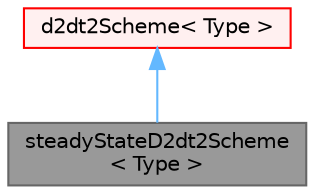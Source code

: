 digraph "steadyStateD2dt2Scheme&lt; Type &gt;"
{
 // LATEX_PDF_SIZE
  bgcolor="transparent";
  edge [fontname=Helvetica,fontsize=10,labelfontname=Helvetica,labelfontsize=10];
  node [fontname=Helvetica,fontsize=10,shape=box,height=0.2,width=0.4];
  Node1 [id="Node000001",label="steadyStateD2dt2Scheme\l\< Type \>",height=0.2,width=0.4,color="gray40", fillcolor="grey60", style="filled", fontcolor="black",tooltip="SteadyState d2dt2 which returns 0."];
  Node2 -> Node1 [id="edge1_Node000001_Node000002",dir="back",color="steelblue1",style="solid",tooltip=" "];
  Node2 [id="Node000002",label="d2dt2Scheme\< Type \>",height=0.2,width=0.4,color="red", fillcolor="#FFF0F0", style="filled",URL="$classFoam_1_1fv_1_1d2dt2Scheme.html",tooltip="Abstract base class for finite volume d2dt2 schemes."];
}

